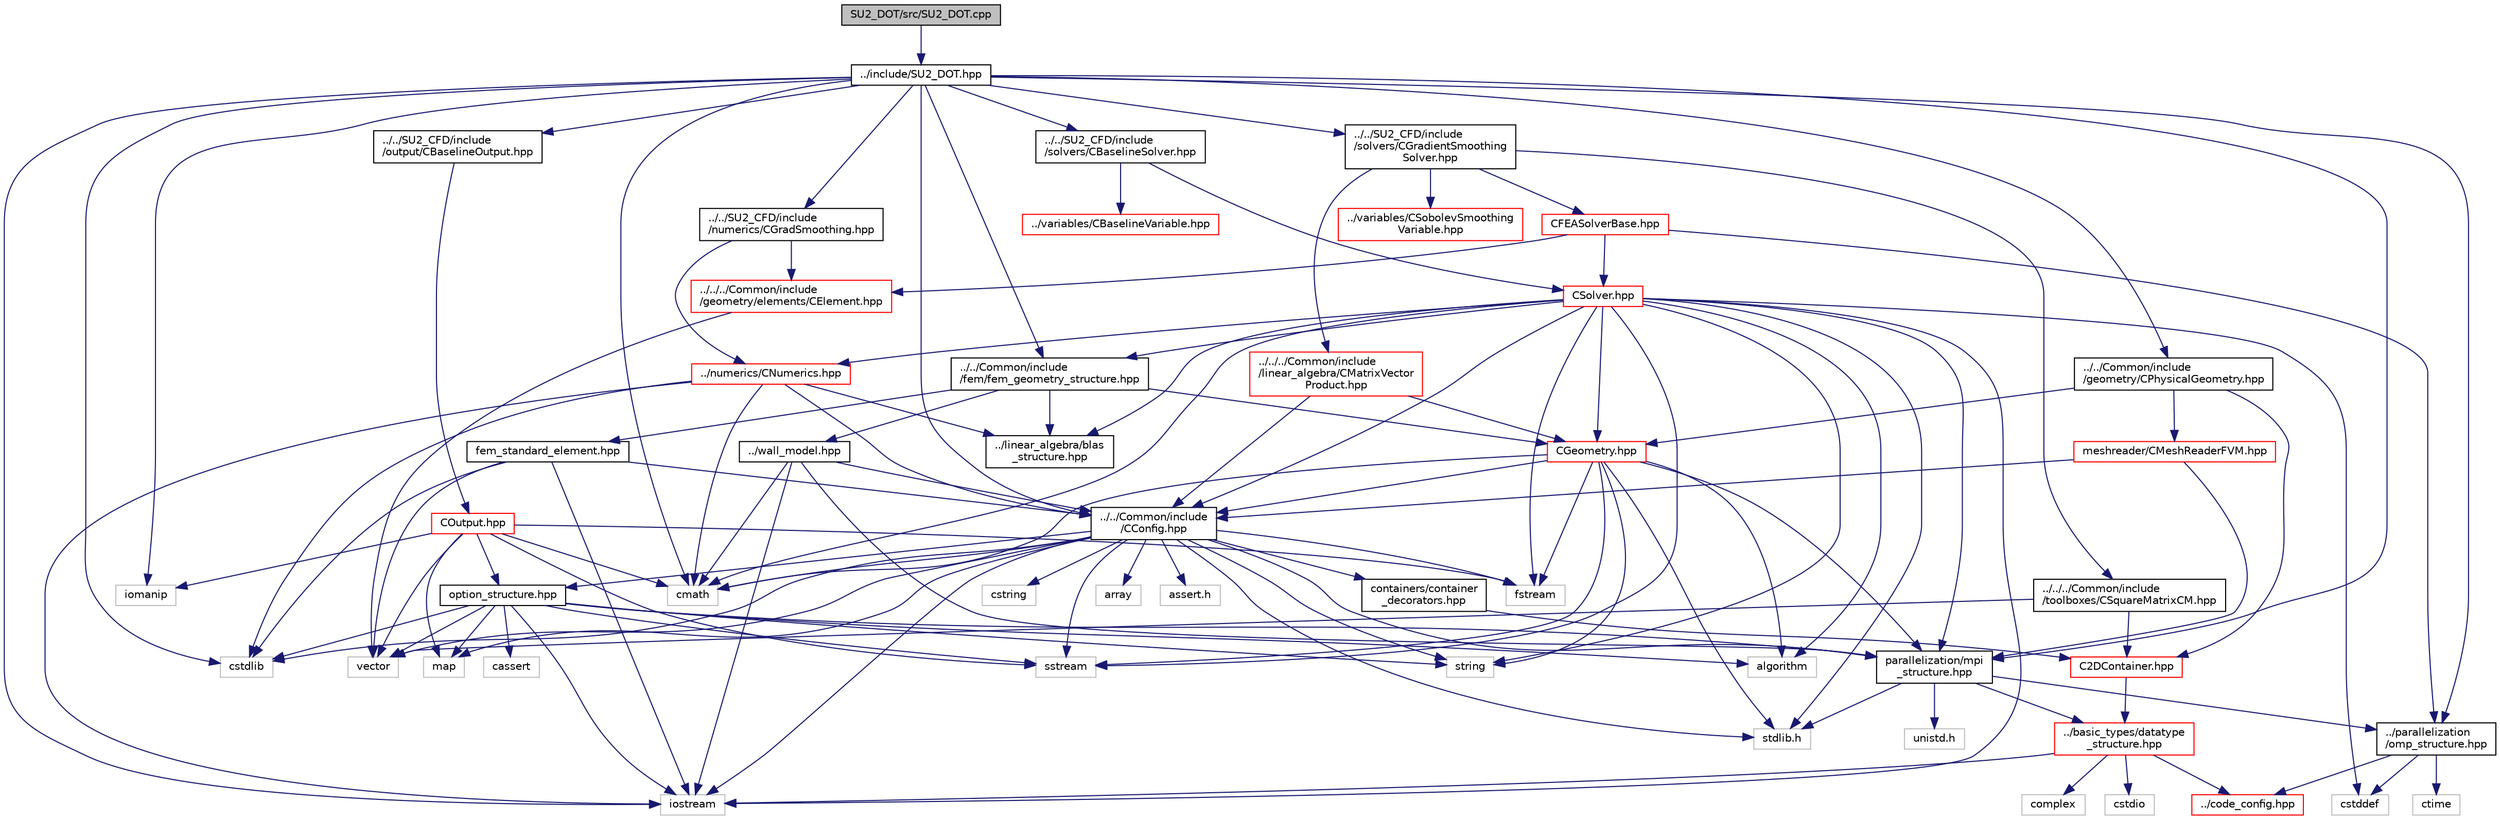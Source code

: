 digraph "SU2_DOT/src/SU2_DOT.cpp"
{
 // LATEX_PDF_SIZE
  edge [fontname="Helvetica",fontsize="10",labelfontname="Helvetica",labelfontsize="10"];
  node [fontname="Helvetica",fontsize="10",shape=record];
  Node1 [label="SU2_DOT/src/SU2_DOT.cpp",height=0.2,width=0.4,color="black", fillcolor="grey75", style="filled", fontcolor="black",tooltip="Main file of the Gradient Projection Code (SU2_DOT)."];
  Node1 -> Node2 [color="midnightblue",fontsize="10",style="solid",fontname="Helvetica"];
  Node2 [label="../include/SU2_DOT.hpp",height=0.2,width=0.4,color="black", fillcolor="white", style="filled",URL="$SU2__DOT_8hpp.html",tooltip="Headers of the main subroutines of the code SU2_DOT. The subroutines and functions are in the SU2_DOT..."];
  Node2 -> Node3 [color="midnightblue",fontsize="10",style="solid",fontname="Helvetica"];
  Node3 [label="../../Common/include\l/CConfig.hpp",height=0.2,width=0.4,color="black", fillcolor="white", style="filled",URL="$CConfig_8hpp.html",tooltip="All the information about the definition of the physical problem. The subroutines and functions are i..."];
  Node3 -> Node4 [color="midnightblue",fontsize="10",style="solid",fontname="Helvetica"];
  Node4 [label="parallelization/mpi\l_structure.hpp",height=0.2,width=0.4,color="black", fillcolor="white", style="filled",URL="$mpi__structure_8hpp.html",tooltip="Headers of the mpi interface for generalized datatypes. The subroutines and functions are in the mpi_..."];
  Node4 -> Node5 [color="midnightblue",fontsize="10",style="solid",fontname="Helvetica"];
  Node5 [label="stdlib.h",height=0.2,width=0.4,color="grey75", fillcolor="white", style="filled",tooltip=" "];
  Node4 -> Node6 [color="midnightblue",fontsize="10",style="solid",fontname="Helvetica"];
  Node6 [label="../basic_types/datatype\l_structure.hpp",height=0.2,width=0.4,color="red", fillcolor="white", style="filled",URL="$datatype__structure_8hpp.html",tooltip="Headers for generalized datatypes, defines an interface for AD types."];
  Node6 -> Node7 [color="midnightblue",fontsize="10",style="solid",fontname="Helvetica"];
  Node7 [label="iostream",height=0.2,width=0.4,color="grey75", fillcolor="white", style="filled",tooltip=" "];
  Node6 -> Node8 [color="midnightblue",fontsize="10",style="solid",fontname="Helvetica"];
  Node8 [label="complex",height=0.2,width=0.4,color="grey75", fillcolor="white", style="filled",tooltip=" "];
  Node6 -> Node9 [color="midnightblue",fontsize="10",style="solid",fontname="Helvetica"];
  Node9 [label="cstdio",height=0.2,width=0.4,color="grey75", fillcolor="white", style="filled",tooltip=" "];
  Node6 -> Node10 [color="midnightblue",fontsize="10",style="solid",fontname="Helvetica"];
  Node10 [label="../code_config.hpp",height=0.2,width=0.4,color="red", fillcolor="white", style="filled",URL="$code__config_8hpp.html",tooltip="Header file for collecting common macros, definitions and type configurations."];
  Node4 -> Node16 [color="midnightblue",fontsize="10",style="solid",fontname="Helvetica"];
  Node16 [label="unistd.h",height=0.2,width=0.4,color="grey75", fillcolor="white", style="filled",tooltip=" "];
  Node4 -> Node13 [color="midnightblue",fontsize="10",style="solid",fontname="Helvetica"];
  Node13 [label="../parallelization\l/omp_structure.hpp",height=0.2,width=0.4,color="black", fillcolor="white", style="filled",URL="$omp__structure_8hpp.html",tooltip="OpenMP interface header, provides compatibility functions if the code is built without OpenMP support..."];
  Node13 -> Node14 [color="midnightblue",fontsize="10",style="solid",fontname="Helvetica"];
  Node14 [label="cstddef",height=0.2,width=0.4,color="grey75", fillcolor="white", style="filled",tooltip=" "];
  Node13 -> Node10 [color="midnightblue",fontsize="10",style="solid",fontname="Helvetica"];
  Node13 -> Node15 [color="midnightblue",fontsize="10",style="solid",fontname="Helvetica"];
  Node15 [label="ctime",height=0.2,width=0.4,color="grey75", fillcolor="white", style="filled",tooltip=" "];
  Node3 -> Node7 [color="midnightblue",fontsize="10",style="solid",fontname="Helvetica"];
  Node3 -> Node17 [color="midnightblue",fontsize="10",style="solid",fontname="Helvetica"];
  Node17 [label="cstdlib",height=0.2,width=0.4,color="grey75", fillcolor="white", style="filled",tooltip=" "];
  Node3 -> Node18 [color="midnightblue",fontsize="10",style="solid",fontname="Helvetica"];
  Node18 [label="fstream",height=0.2,width=0.4,color="grey75", fillcolor="white", style="filled",tooltip=" "];
  Node3 -> Node19 [color="midnightblue",fontsize="10",style="solid",fontname="Helvetica"];
  Node19 [label="sstream",height=0.2,width=0.4,color="grey75", fillcolor="white", style="filled",tooltip=" "];
  Node3 -> Node20 [color="midnightblue",fontsize="10",style="solid",fontname="Helvetica"];
  Node20 [label="string",height=0.2,width=0.4,color="grey75", fillcolor="white", style="filled",tooltip=" "];
  Node3 -> Node21 [color="midnightblue",fontsize="10",style="solid",fontname="Helvetica"];
  Node21 [label="cstring",height=0.2,width=0.4,color="grey75", fillcolor="white", style="filled",tooltip=" "];
  Node3 -> Node22 [color="midnightblue",fontsize="10",style="solid",fontname="Helvetica"];
  Node22 [label="vector",height=0.2,width=0.4,color="grey75", fillcolor="white", style="filled",tooltip=" "];
  Node3 -> Node23 [color="midnightblue",fontsize="10",style="solid",fontname="Helvetica"];
  Node23 [label="array",height=0.2,width=0.4,color="grey75", fillcolor="white", style="filled",tooltip=" "];
  Node3 -> Node5 [color="midnightblue",fontsize="10",style="solid",fontname="Helvetica"];
  Node3 -> Node24 [color="midnightblue",fontsize="10",style="solid",fontname="Helvetica"];
  Node24 [label="cmath",height=0.2,width=0.4,color="grey75", fillcolor="white", style="filled",tooltip=" "];
  Node3 -> Node25 [color="midnightblue",fontsize="10",style="solid",fontname="Helvetica"];
  Node25 [label="map",height=0.2,width=0.4,color="grey75", fillcolor="white", style="filled",tooltip=" "];
  Node3 -> Node26 [color="midnightblue",fontsize="10",style="solid",fontname="Helvetica"];
  Node26 [label="assert.h",height=0.2,width=0.4,color="grey75", fillcolor="white", style="filled",tooltip=" "];
  Node3 -> Node27 [color="midnightblue",fontsize="10",style="solid",fontname="Helvetica"];
  Node27 [label="option_structure.hpp",height=0.2,width=0.4,color="black", fillcolor="white", style="filled",URL="$option__structure_8hpp.html",tooltip="Defines classes for referencing options for easy input in CConfig."];
  Node27 -> Node4 [color="midnightblue",fontsize="10",style="solid",fontname="Helvetica"];
  Node27 -> Node7 [color="midnightblue",fontsize="10",style="solid",fontname="Helvetica"];
  Node27 -> Node19 [color="midnightblue",fontsize="10",style="solid",fontname="Helvetica"];
  Node27 -> Node20 [color="midnightblue",fontsize="10",style="solid",fontname="Helvetica"];
  Node27 -> Node22 [color="midnightblue",fontsize="10",style="solid",fontname="Helvetica"];
  Node27 -> Node25 [color="midnightblue",fontsize="10",style="solid",fontname="Helvetica"];
  Node27 -> Node17 [color="midnightblue",fontsize="10",style="solid",fontname="Helvetica"];
  Node27 -> Node28 [color="midnightblue",fontsize="10",style="solid",fontname="Helvetica"];
  Node28 [label="algorithm",height=0.2,width=0.4,color="grey75", fillcolor="white", style="filled",tooltip=" "];
  Node27 -> Node29 [color="midnightblue",fontsize="10",style="solid",fontname="Helvetica"];
  Node29 [label="cassert",height=0.2,width=0.4,color="grey75", fillcolor="white", style="filled",tooltip=" "];
  Node3 -> Node30 [color="midnightblue",fontsize="10",style="solid",fontname="Helvetica"];
  Node30 [label="containers/container\l_decorators.hpp",height=0.2,width=0.4,color="black", fillcolor="white", style="filled",URL="$container__decorators_8hpp.html",tooltip="Collection of small classes that decorate C2DContainer to augment its functionality,..."];
  Node30 -> Node31 [color="midnightblue",fontsize="10",style="solid",fontname="Helvetica"];
  Node31 [label="C2DContainer.hpp",height=0.2,width=0.4,color="red", fillcolor="white", style="filled",URL="$C2DContainer_8hpp.html",tooltip="A templated vector/matrix object."];
  Node31 -> Node6 [color="midnightblue",fontsize="10",style="solid",fontname="Helvetica"];
  Node2 -> Node4 [color="midnightblue",fontsize="10",style="solid",fontname="Helvetica"];
  Node2 -> Node13 [color="midnightblue",fontsize="10",style="solid",fontname="Helvetica"];
  Node2 -> Node17 [color="midnightblue",fontsize="10",style="solid",fontname="Helvetica"];
  Node2 -> Node7 [color="midnightblue",fontsize="10",style="solid",fontname="Helvetica"];
  Node2 -> Node40 [color="midnightblue",fontsize="10",style="solid",fontname="Helvetica"];
  Node40 [label="iomanip",height=0.2,width=0.4,color="grey75", fillcolor="white", style="filled",tooltip=" "];
  Node2 -> Node24 [color="midnightblue",fontsize="10",style="solid",fontname="Helvetica"];
  Node2 -> Node41 [color="midnightblue",fontsize="10",style="solid",fontname="Helvetica"];
  Node41 [label="../../Common/include\l/geometry/CPhysicalGeometry.hpp",height=0.2,width=0.4,color="black", fillcolor="white", style="filled",URL="$CPhysicalGeometry_8hpp.html",tooltip="Headers of the physical geometry class used to read meshes from file."];
  Node41 -> Node42 [color="midnightblue",fontsize="10",style="solid",fontname="Helvetica"];
  Node42 [label="CGeometry.hpp",height=0.2,width=0.4,color="red", fillcolor="white", style="filled",URL="$CGeometry_8hpp.html",tooltip="Headers of the main subroutines for creating the geometrical structure. The subroutines and functions..."];
  Node42 -> Node4 [color="midnightblue",fontsize="10",style="solid",fontname="Helvetica"];
  Node42 -> Node20 [color="midnightblue",fontsize="10",style="solid",fontname="Helvetica"];
  Node42 -> Node18 [color="midnightblue",fontsize="10",style="solid",fontname="Helvetica"];
  Node42 -> Node19 [color="midnightblue",fontsize="10",style="solid",fontname="Helvetica"];
  Node42 -> Node24 [color="midnightblue",fontsize="10",style="solid",fontname="Helvetica"];
  Node42 -> Node28 [color="midnightblue",fontsize="10",style="solid",fontname="Helvetica"];
  Node42 -> Node5 [color="midnightblue",fontsize="10",style="solid",fontname="Helvetica"];
  Node42 -> Node3 [color="midnightblue",fontsize="10",style="solid",fontname="Helvetica"];
  Node41 -> Node64 [color="midnightblue",fontsize="10",style="solid",fontname="Helvetica"];
  Node64 [label="meshreader/CMeshReaderFVM.hpp",height=0.2,width=0.4,color="red", fillcolor="white", style="filled",URL="$CMeshReaderFVM_8hpp.html",tooltip="Header file for the class CMeshReaderFVM. The implementations are in the CMeshReaderFVM...."];
  Node64 -> Node4 [color="midnightblue",fontsize="10",style="solid",fontname="Helvetica"];
  Node64 -> Node3 [color="midnightblue",fontsize="10",style="solid",fontname="Helvetica"];
  Node41 -> Node31 [color="midnightblue",fontsize="10",style="solid",fontname="Helvetica"];
  Node2 -> Node65 [color="midnightblue",fontsize="10",style="solid",fontname="Helvetica"];
  Node65 [label="../../Common/include\l/fem/fem_geometry_structure.hpp",height=0.2,width=0.4,color="black", fillcolor="white", style="filled",URL="$fem__geometry__structure_8hpp.html",tooltip="Headers of the main subroutines for creating the geometrical structure for the FEM solver...."];
  Node65 -> Node42 [color="midnightblue",fontsize="10",style="solid",fontname="Helvetica"];
  Node65 -> Node66 [color="midnightblue",fontsize="10",style="solid",fontname="Helvetica"];
  Node66 [label="fem_standard_element.hpp",height=0.2,width=0.4,color="black", fillcolor="white", style="filled",URL="$fem__standard__element_8hpp.html",tooltip="Headers of the main functions for the FEM standard elements. The functions are in the fem_standard_el..."];
  Node66 -> Node7 [color="midnightblue",fontsize="10",style="solid",fontname="Helvetica"];
  Node66 -> Node22 [color="midnightblue",fontsize="10",style="solid",fontname="Helvetica"];
  Node66 -> Node17 [color="midnightblue",fontsize="10",style="solid",fontname="Helvetica"];
  Node66 -> Node3 [color="midnightblue",fontsize="10",style="solid",fontname="Helvetica"];
  Node65 -> Node67 [color="midnightblue",fontsize="10",style="solid",fontname="Helvetica"];
  Node67 [label="../wall_model.hpp",height=0.2,width=0.4,color="black", fillcolor="white", style="filled",URL="$wall__model_8hpp.html",tooltip="Headers for the wall model functions for large eddy simulations."];
  Node67 -> Node4 [color="midnightblue",fontsize="10",style="solid",fontname="Helvetica"];
  Node67 -> Node3 [color="midnightblue",fontsize="10",style="solid",fontname="Helvetica"];
  Node67 -> Node7 [color="midnightblue",fontsize="10",style="solid",fontname="Helvetica"];
  Node67 -> Node24 [color="midnightblue",fontsize="10",style="solid",fontname="Helvetica"];
  Node65 -> Node68 [color="midnightblue",fontsize="10",style="solid",fontname="Helvetica"];
  Node68 [label="../linear_algebra/blas\l_structure.hpp",height=0.2,width=0.4,color="black", fillcolor="white", style="filled",URL="$blas__structure_8hpp.html",tooltip="Include files and headers of the functions for matrix and vector operations, which are typically foun..."];
  Node2 -> Node69 [color="midnightblue",fontsize="10",style="solid",fontname="Helvetica"];
  Node69 [label="../../SU2_CFD/include\l/output/CBaselineOutput.hpp",height=0.2,width=0.4,color="black", fillcolor="white", style="filled",URL="$CBaselineOutput_8hpp.html",tooltip="Headers of the baseline output."];
  Node69 -> Node70 [color="midnightblue",fontsize="10",style="solid",fontname="Helvetica"];
  Node70 [label="COutput.hpp",height=0.2,width=0.4,color="red", fillcolor="white", style="filled",URL="$COutput_8hpp.html",tooltip="Headers of the output class."];
  Node70 -> Node18 [color="midnightblue",fontsize="10",style="solid",fontname="Helvetica"];
  Node70 -> Node24 [color="midnightblue",fontsize="10",style="solid",fontname="Helvetica"];
  Node70 -> Node25 [color="midnightblue",fontsize="10",style="solid",fontname="Helvetica"];
  Node70 -> Node19 [color="midnightblue",fontsize="10",style="solid",fontname="Helvetica"];
  Node70 -> Node40 [color="midnightblue",fontsize="10",style="solid",fontname="Helvetica"];
  Node70 -> Node22 [color="midnightblue",fontsize="10",style="solid",fontname="Helvetica"];
  Node70 -> Node27 [color="midnightblue",fontsize="10",style="solid",fontname="Helvetica"];
  Node2 -> Node74 [color="midnightblue",fontsize="10",style="solid",fontname="Helvetica"];
  Node74 [label="../../SU2_CFD/include\l/solvers/CBaselineSolver.hpp",height=0.2,width=0.4,color="black", fillcolor="white", style="filled",URL="$CBaselineSolver_8hpp.html",tooltip=" "];
  Node74 -> Node75 [color="midnightblue",fontsize="10",style="solid",fontname="Helvetica"];
  Node75 [label="CSolver.hpp",height=0.2,width=0.4,color="red", fillcolor="white", style="filled",URL="$CSolver_8hpp.html",tooltip="Headers of the CSolver class which is inherited by all of the other solvers."];
  Node75 -> Node4 [color="midnightblue",fontsize="10",style="solid",fontname="Helvetica"];
  Node75 -> Node24 [color="midnightblue",fontsize="10",style="solid",fontname="Helvetica"];
  Node75 -> Node14 [color="midnightblue",fontsize="10",style="solid",fontname="Helvetica"];
  Node75 -> Node20 [color="midnightblue",fontsize="10",style="solid",fontname="Helvetica"];
  Node75 -> Node18 [color="midnightblue",fontsize="10",style="solid",fontname="Helvetica"];
  Node75 -> Node19 [color="midnightblue",fontsize="10",style="solid",fontname="Helvetica"];
  Node75 -> Node28 [color="midnightblue",fontsize="10",style="solid",fontname="Helvetica"];
  Node75 -> Node7 [color="midnightblue",fontsize="10",style="solid",fontname="Helvetica"];
  Node75 -> Node5 [color="midnightblue",fontsize="10",style="solid",fontname="Helvetica"];
  Node75 -> Node82 [color="midnightblue",fontsize="10",style="solid",fontname="Helvetica"];
  Node82 [label="../numerics/CNumerics.hpp",height=0.2,width=0.4,color="red", fillcolor="white", style="filled",URL="$CNumerics_8hpp.html",tooltip="Declaration of the base numerics class, the implementation is in the CNumerics.cpp file."];
  Node82 -> Node24 [color="midnightblue",fontsize="10",style="solid",fontname="Helvetica"];
  Node82 -> Node7 [color="midnightblue",fontsize="10",style="solid",fontname="Helvetica"];
  Node82 -> Node17 [color="midnightblue",fontsize="10",style="solid",fontname="Helvetica"];
  Node82 -> Node3 [color="midnightblue",fontsize="10",style="solid",fontname="Helvetica"];
  Node82 -> Node68 [color="midnightblue",fontsize="10",style="solid",fontname="Helvetica"];
  Node75 -> Node65 [color="midnightblue",fontsize="10",style="solid",fontname="Helvetica"];
  Node75 -> Node42 [color="midnightblue",fontsize="10",style="solid",fontname="Helvetica"];
  Node75 -> Node3 [color="midnightblue",fontsize="10",style="solid",fontname="Helvetica"];
  Node75 -> Node68 [color="midnightblue",fontsize="10",style="solid",fontname="Helvetica"];
  Node74 -> Node98 [color="midnightblue",fontsize="10",style="solid",fontname="Helvetica"];
  Node98 [label="../variables/CBaselineVariable.hpp",height=0.2,width=0.4,color="red", fillcolor="white", style="filled",URL="$CBaselineVariable_8hpp.html",tooltip="Main class for defining the variables of a baseline solution from a restart file (for output)."];
  Node2 -> Node99 [color="midnightblue",fontsize="10",style="solid",fontname="Helvetica"];
  Node99 [label="../../SU2_CFD/include\l/solvers/CGradientSmoothing\lSolver.hpp",height=0.2,width=0.4,color="black", fillcolor="white", style="filled",URL="$CGradientSmoothingSolver_8hpp.html",tooltip="SOlver class for Sobolev smoothing of sensitivities."];
  Node99 -> Node100 [color="midnightblue",fontsize="10",style="solid",fontname="Helvetica"];
  Node100 [label="../../../Common/include\l/linear_algebra/CMatrixVector\lProduct.hpp",height=0.2,width=0.4,color="red", fillcolor="white", style="filled",URL="$CMatrixVectorProduct_8hpp.html",tooltip="Headers for the classes related to sparse matrix-vector product wrappers. The actual operations are c..."];
  Node100 -> Node3 [color="midnightblue",fontsize="10",style="solid",fontname="Helvetica"];
  Node100 -> Node42 [color="midnightblue",fontsize="10",style="solid",fontname="Helvetica"];
  Node99 -> Node101 [color="midnightblue",fontsize="10",style="solid",fontname="Helvetica"];
  Node101 [label="../../../Common/include\l/toolboxes/CSquareMatrixCM.hpp",height=0.2,width=0.4,color="black", fillcolor="white", style="filled",URL="$CSquareMatrixCM_8hpp.html",tooltip="Dense general square matrix, used for example in DG standard elements in Column Major order storage."];
  Node101 -> Node22 [color="midnightblue",fontsize="10",style="solid",fontname="Helvetica"];
  Node101 -> Node31 [color="midnightblue",fontsize="10",style="solid",fontname="Helvetica"];
  Node99 -> Node102 [color="midnightblue",fontsize="10",style="solid",fontname="Helvetica"];
  Node102 [label="../variables/CSobolevSmoothing\lVariable.hpp",height=0.2,width=0.4,color="red", fillcolor="white", style="filled",URL="$CSobolevSmoothingVariable_8hpp.html",tooltip="Class for defining the variables of the gradient smoothing."];
  Node99 -> Node104 [color="midnightblue",fontsize="10",style="solid",fontname="Helvetica"];
  Node104 [label="CFEASolverBase.hpp",height=0.2,width=0.4,color="red", fillcolor="white", style="filled",URL="$CFEASolverBase_8hpp.html",tooltip=" "];
  Node104 -> Node75 [color="midnightblue",fontsize="10",style="solid",fontname="Helvetica"];
  Node104 -> Node106 [color="midnightblue",fontsize="10",style="solid",fontname="Helvetica"];
  Node106 [label="../../../Common/include\l/geometry/elements/CElement.hpp",height=0.2,width=0.4,color="red", fillcolor="white", style="filled",URL="$CElement_8hpp.html",tooltip="Main header of the Finite Element structure declaring the abstract interface and the available finite..."];
  Node106 -> Node22 [color="midnightblue",fontsize="10",style="solid",fontname="Helvetica"];
  Node104 -> Node13 [color="midnightblue",fontsize="10",style="solid",fontname="Helvetica"];
  Node2 -> Node109 [color="midnightblue",fontsize="10",style="solid",fontname="Helvetica"];
  Node109 [label="../../SU2_CFD/include\l/numerics/CGradSmoothing.hpp",height=0.2,width=0.4,color="black", fillcolor="white", style="filled",URL="$CGradSmoothing_8hpp.html",tooltip="Declarations and inlines of the numerics class for gradient smoothing."];
  Node109 -> Node106 [color="midnightblue",fontsize="10",style="solid",fontname="Helvetica"];
  Node109 -> Node82 [color="midnightblue",fontsize="10",style="solid",fontname="Helvetica"];
}
